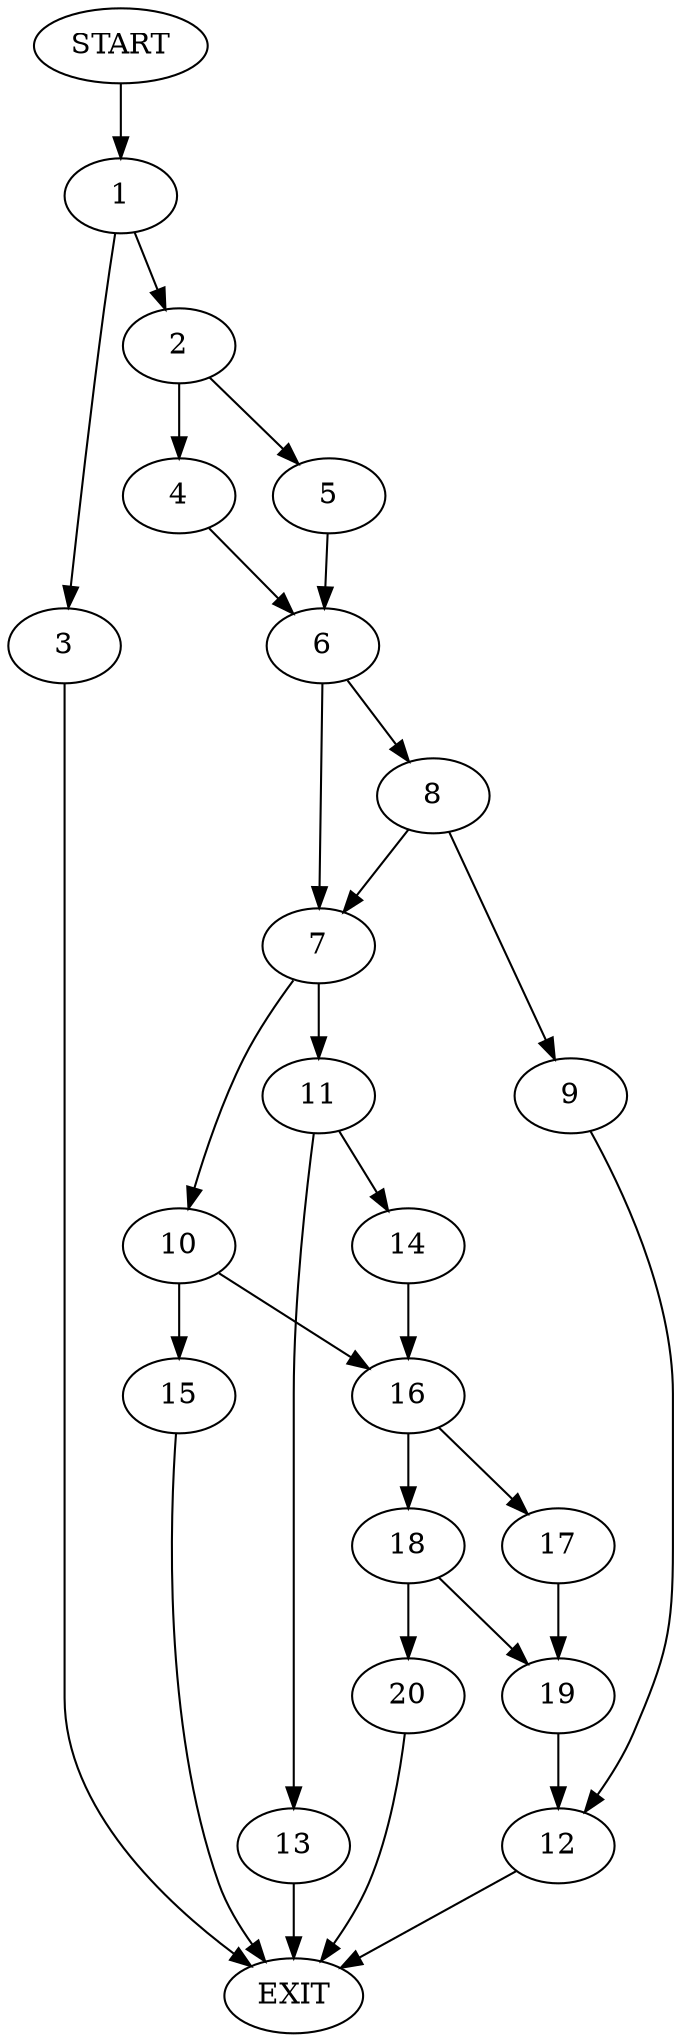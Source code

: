 digraph {
0 [label="START"]
21 [label="EXIT"]
0 -> 1
1 -> 2
1 -> 3
3 -> 21
2 -> 4
2 -> 5
4 -> 6
5 -> 6
6 -> 7
6 -> 8
8 -> 7
8 -> 9
7 -> 10
7 -> 11
9 -> 12
11 -> 13
11 -> 14
10 -> 15
10 -> 16
16 -> 17
16 -> 18
15 -> 21
13 -> 21
14 -> 16
17 -> 19
18 -> 19
18 -> 20
19 -> 12
20 -> 21
12 -> 21
}
